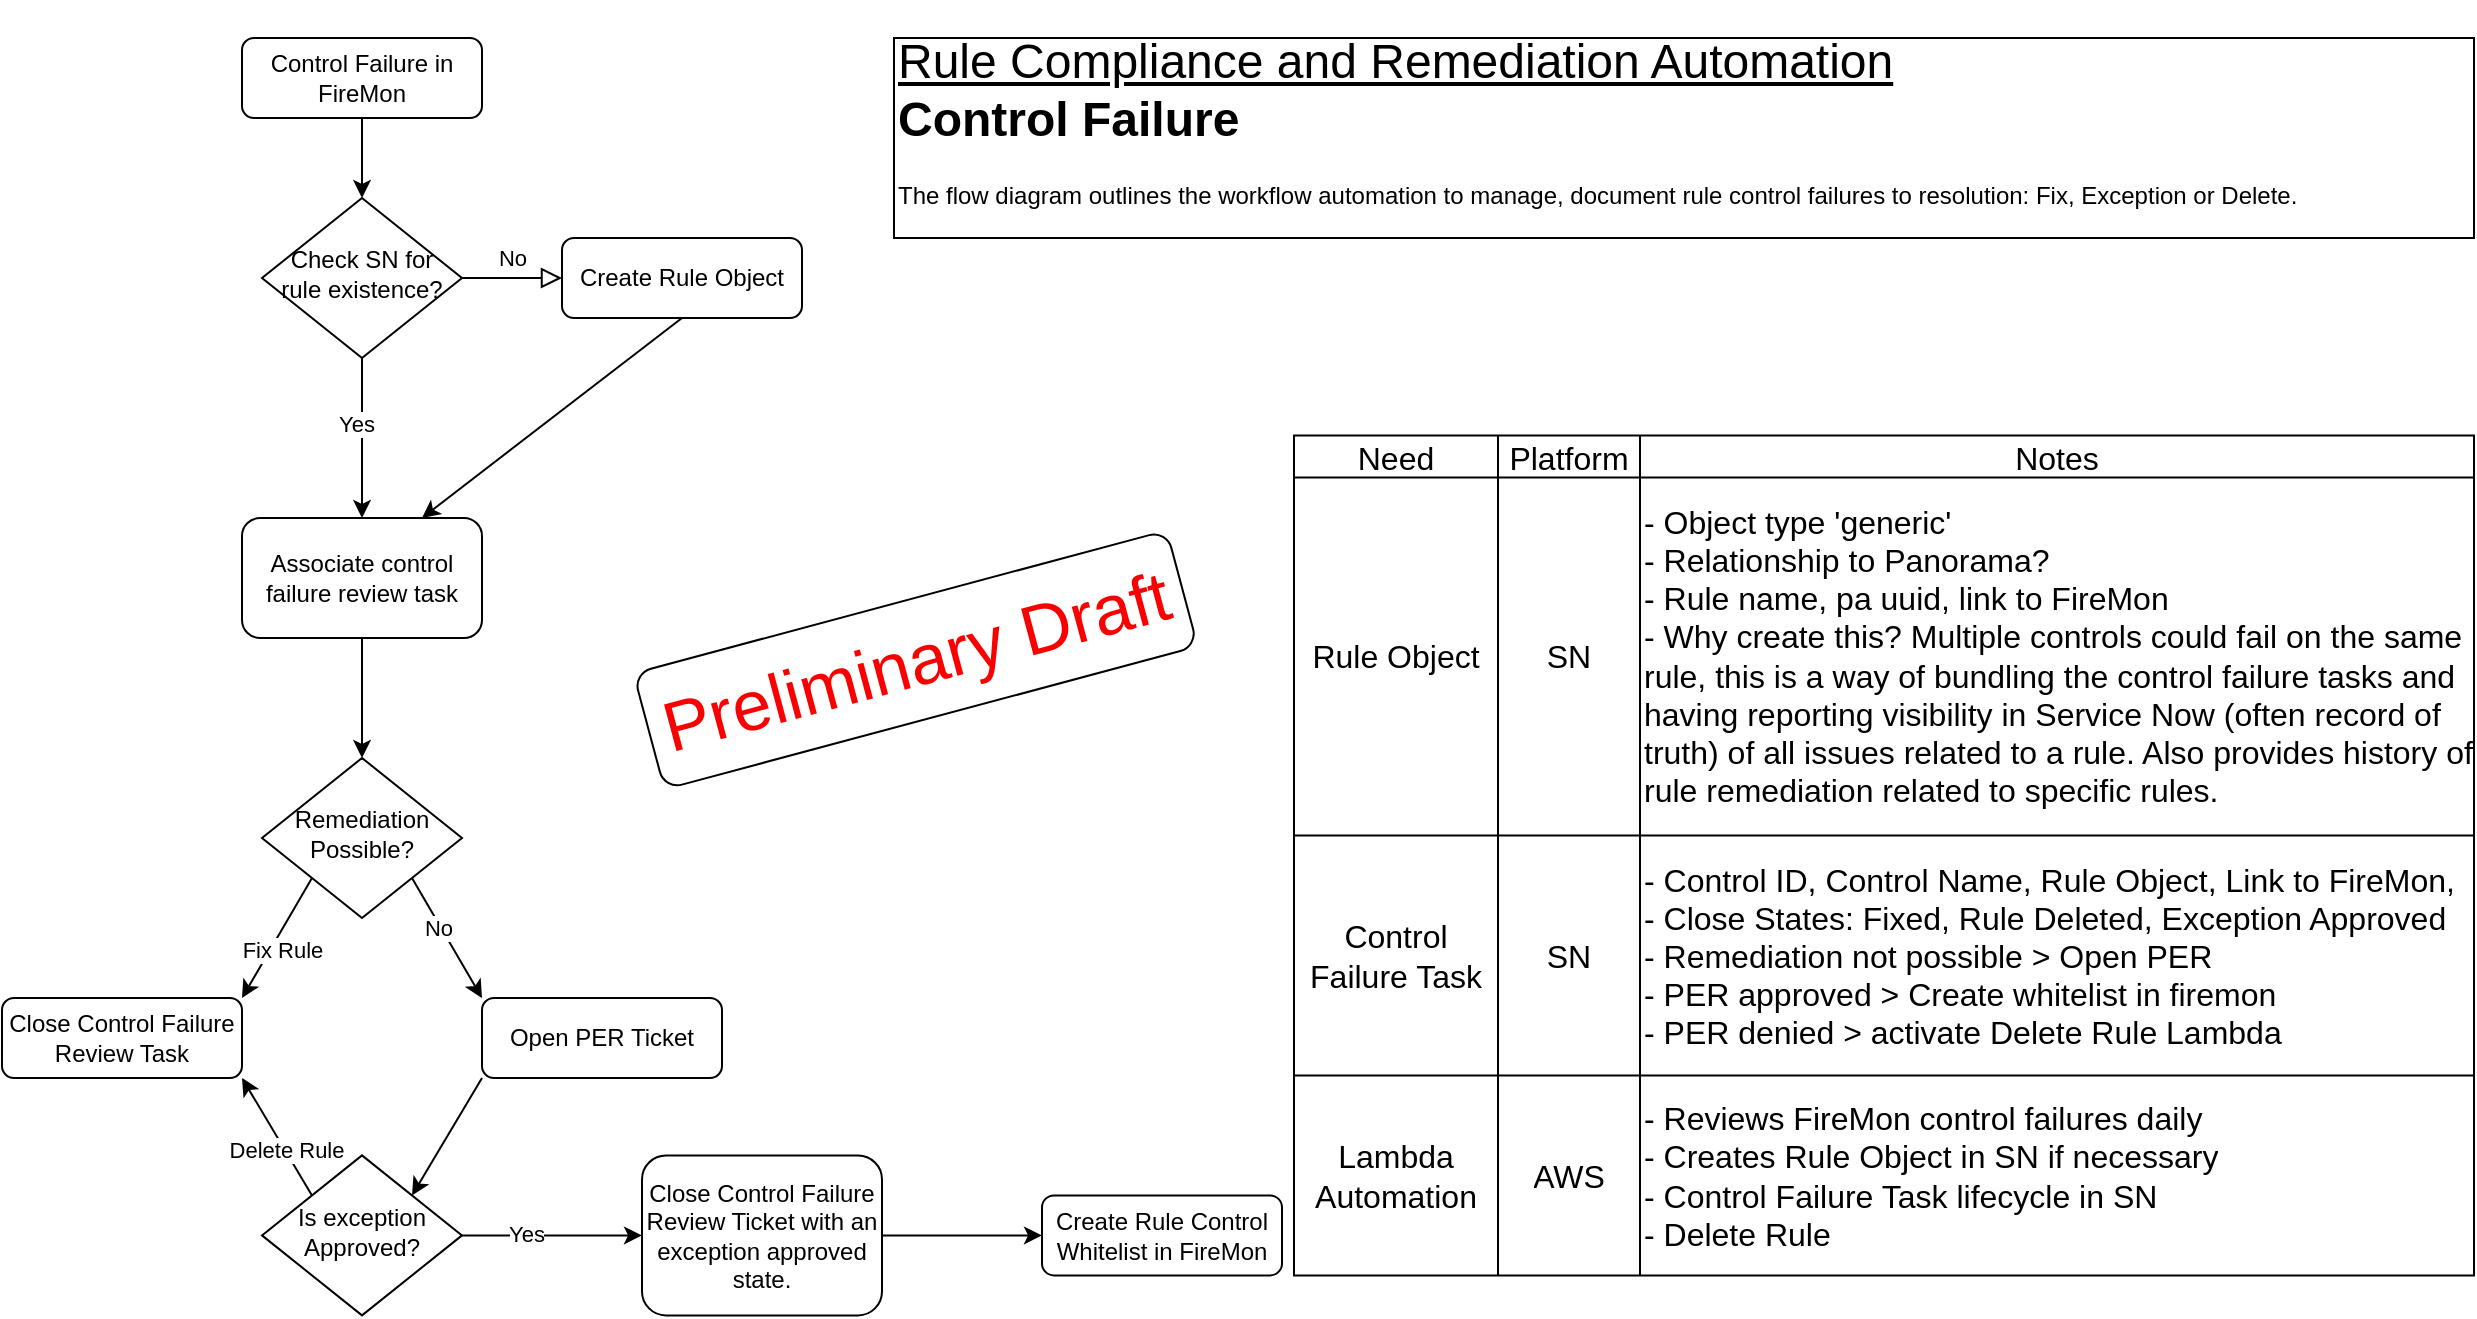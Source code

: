 <mxfile version="28.2.5">
  <diagram id="C5RBs43oDa-KdzZeNtuy" name="Page-1">
    <mxGraphModel dx="1426" dy="743" grid="1" gridSize="10" guides="1" tooltips="1" connect="1" arrows="1" fold="1" page="1" pageScale="1" pageWidth="827" pageHeight="1169" math="0" shadow="0">
      <root>
        <mxCell id="WIyWlLk6GJQsqaUBKTNV-0" />
        <mxCell id="WIyWlLk6GJQsqaUBKTNV-1" parent="WIyWlLk6GJQsqaUBKTNV-0" />
        <mxCell id="AwS022Rujj1-3uTSAjEN-37" style="edgeStyle=orthogonalEdgeStyle;rounded=0;orthogonalLoop=1;jettySize=auto;html=1;exitX=0.5;exitY=1;exitDx=0;exitDy=0;entryX=0.5;entryY=0;entryDx=0;entryDy=0;" parent="WIyWlLk6GJQsqaUBKTNV-1" source="WIyWlLk6GJQsqaUBKTNV-3" target="WIyWlLk6GJQsqaUBKTNV-6" edge="1">
          <mxGeometry relative="1" as="geometry" />
        </mxCell>
        <mxCell id="WIyWlLk6GJQsqaUBKTNV-3" value="Control Failure in FireMon" style="rounded=1;whiteSpace=wrap;html=1;fontSize=12;glass=0;strokeWidth=1;shadow=0;" parent="WIyWlLk6GJQsqaUBKTNV-1" vertex="1">
          <mxGeometry x="214" y="40" width="120" height="40" as="geometry" />
        </mxCell>
        <mxCell id="WIyWlLk6GJQsqaUBKTNV-5" value="No" style="edgeStyle=orthogonalEdgeStyle;rounded=0;html=1;jettySize=auto;orthogonalLoop=1;fontSize=11;endArrow=block;endFill=0;endSize=8;strokeWidth=1;shadow=0;labelBackgroundColor=none;" parent="WIyWlLk6GJQsqaUBKTNV-1" source="WIyWlLk6GJQsqaUBKTNV-6" target="WIyWlLk6GJQsqaUBKTNV-7" edge="1">
          <mxGeometry y="10" relative="1" as="geometry">
            <mxPoint as="offset" />
          </mxGeometry>
        </mxCell>
        <mxCell id="AwS022Rujj1-3uTSAjEN-6" style="rounded=0;orthogonalLoop=1;jettySize=auto;html=1;exitX=0.5;exitY=1;exitDx=0;exitDy=0;entryX=0.5;entryY=0;entryDx=0;entryDy=0;" parent="WIyWlLk6GJQsqaUBKTNV-1" source="WIyWlLk6GJQsqaUBKTNV-6" target="AwS022Rujj1-3uTSAjEN-3" edge="1">
          <mxGeometry relative="1" as="geometry" />
        </mxCell>
        <mxCell id="AwS022Rujj1-3uTSAjEN-10" value="Yes" style="edgeLabel;html=1;align=center;verticalAlign=middle;resizable=0;points=[];" parent="AwS022Rujj1-3uTSAjEN-6" connectable="0" vertex="1">
          <mxGeometry x="-0.173" y="-3" relative="1" as="geometry">
            <mxPoint as="offset" />
          </mxGeometry>
        </mxCell>
        <mxCell id="WIyWlLk6GJQsqaUBKTNV-6" value="Check SN for rule existence?" style="rhombus;whiteSpace=wrap;html=1;shadow=0;fontFamily=Helvetica;fontSize=12;align=center;strokeWidth=1;spacing=6;spacingTop=-4;" parent="WIyWlLk6GJQsqaUBKTNV-1" vertex="1">
          <mxGeometry x="224" y="120" width="100" height="80" as="geometry" />
        </mxCell>
        <mxCell id="AwS022Rujj1-3uTSAjEN-5" style="rounded=0;orthogonalLoop=1;jettySize=auto;html=1;exitX=0.5;exitY=1;exitDx=0;exitDy=0;entryX=0.75;entryY=0;entryDx=0;entryDy=0;" parent="WIyWlLk6GJQsqaUBKTNV-1" source="WIyWlLk6GJQsqaUBKTNV-7" target="AwS022Rujj1-3uTSAjEN-3" edge="1">
          <mxGeometry relative="1" as="geometry">
            <mxPoint x="314" y="310" as="targetPoint" />
          </mxGeometry>
        </mxCell>
        <mxCell id="WIyWlLk6GJQsqaUBKTNV-7" value="Create Rule Object" style="rounded=1;whiteSpace=wrap;html=1;fontSize=12;glass=0;strokeWidth=1;shadow=0;" parent="WIyWlLk6GJQsqaUBKTNV-1" vertex="1">
          <mxGeometry x="374" y="140" width="120" height="40" as="geometry" />
        </mxCell>
        <mxCell id="AwS022Rujj1-3uTSAjEN-8" style="rounded=0;orthogonalLoop=1;jettySize=auto;html=1;exitX=0.5;exitY=1;exitDx=0;exitDy=0;entryX=0.5;entryY=0;entryDx=0;entryDy=0;" parent="WIyWlLk6GJQsqaUBKTNV-1" source="AwS022Rujj1-3uTSAjEN-3" target="AwS022Rujj1-3uTSAjEN-7" edge="1">
          <mxGeometry relative="1" as="geometry" />
        </mxCell>
        <mxCell id="AwS022Rujj1-3uTSAjEN-3" value="Associate control failure review task" style="rounded=1;whiteSpace=wrap;html=1;fontSize=12;glass=0;strokeWidth=1;shadow=0;" parent="WIyWlLk6GJQsqaUBKTNV-1" vertex="1">
          <mxGeometry x="214" y="280" width="120" height="60" as="geometry" />
        </mxCell>
        <mxCell id="AwS022Rujj1-3uTSAjEN-14" style="rounded=0;orthogonalLoop=1;jettySize=auto;html=1;exitX=0;exitY=1;exitDx=0;exitDy=0;entryX=1;entryY=0;entryDx=0;entryDy=0;" parent="WIyWlLk6GJQsqaUBKTNV-1" source="AwS022Rujj1-3uTSAjEN-7" target="AwS022Rujj1-3uTSAjEN-13" edge="1">
          <mxGeometry relative="1" as="geometry" />
        </mxCell>
        <mxCell id="AwS022Rujj1-3uTSAjEN-38" value="Fix Rule" style="edgeLabel;html=1;align=center;verticalAlign=middle;resizable=0;points=[];" parent="AwS022Rujj1-3uTSAjEN-14" connectable="0" vertex="1">
          <mxGeometry x="0.116" y="5" relative="1" as="geometry">
            <mxPoint as="offset" />
          </mxGeometry>
        </mxCell>
        <mxCell id="AwS022Rujj1-3uTSAjEN-18" style="rounded=0;orthogonalLoop=1;jettySize=auto;html=1;exitX=1;exitY=1;exitDx=0;exitDy=0;entryX=0;entryY=0;entryDx=0;entryDy=0;" parent="WIyWlLk6GJQsqaUBKTNV-1" source="AwS022Rujj1-3uTSAjEN-7" target="AwS022Rujj1-3uTSAjEN-17" edge="1">
          <mxGeometry relative="1" as="geometry" />
        </mxCell>
        <mxCell id="AwS022Rujj1-3uTSAjEN-19" value="No" style="edgeLabel;html=1;align=center;verticalAlign=middle;resizable=0;points=[];" parent="AwS022Rujj1-3uTSAjEN-18" connectable="0" vertex="1">
          <mxGeometry x="-0.19" y="-1" relative="1" as="geometry">
            <mxPoint as="offset" />
          </mxGeometry>
        </mxCell>
        <mxCell id="AwS022Rujj1-3uTSAjEN-7" value="Remediation Possible?" style="rhombus;whiteSpace=wrap;html=1;shadow=0;fontFamily=Helvetica;fontSize=12;align=center;strokeWidth=1;spacing=6;spacingTop=-4;" parent="WIyWlLk6GJQsqaUBKTNV-1" vertex="1">
          <mxGeometry x="224" y="400" width="100" height="80" as="geometry" />
        </mxCell>
        <mxCell id="AwS022Rujj1-3uTSAjEN-13" value="Close Control Failure Review Task" style="rounded=1;whiteSpace=wrap;html=1;fontSize=12;glass=0;strokeWidth=1;shadow=0;" parent="WIyWlLk6GJQsqaUBKTNV-1" vertex="1">
          <mxGeometry x="94" y="520" width="120" height="40" as="geometry" />
        </mxCell>
        <mxCell id="AwS022Rujj1-3uTSAjEN-23" style="rounded=0;orthogonalLoop=1;jettySize=auto;html=1;exitX=0;exitY=1;exitDx=0;exitDy=0;entryX=1;entryY=0;entryDx=0;entryDy=0;" parent="WIyWlLk6GJQsqaUBKTNV-1" source="AwS022Rujj1-3uTSAjEN-17" target="AwS022Rujj1-3uTSAjEN-22" edge="1">
          <mxGeometry relative="1" as="geometry" />
        </mxCell>
        <mxCell id="AwS022Rujj1-3uTSAjEN-17" value="Open PER Ticket" style="rounded=1;whiteSpace=wrap;html=1;fontSize=12;glass=0;strokeWidth=1;shadow=0;" parent="WIyWlLk6GJQsqaUBKTNV-1" vertex="1">
          <mxGeometry x="334" y="520" width="120" height="40" as="geometry" />
        </mxCell>
        <mxCell id="AwS022Rujj1-3uTSAjEN-26" style="rounded=0;orthogonalLoop=1;jettySize=auto;html=1;exitX=1;exitY=0.5;exitDx=0;exitDy=0;entryX=0;entryY=0.5;entryDx=0;entryDy=0;" parent="WIyWlLk6GJQsqaUBKTNV-1" source="AwS022Rujj1-3uTSAjEN-22" target="AwS022Rujj1-3uTSAjEN-25" edge="1">
          <mxGeometry relative="1" as="geometry" />
        </mxCell>
        <mxCell id="AwS022Rujj1-3uTSAjEN-28" value="Yes" style="edgeLabel;html=1;align=center;verticalAlign=middle;resizable=0;points=[];" parent="AwS022Rujj1-3uTSAjEN-26" connectable="0" vertex="1">
          <mxGeometry x="-0.286" y="1" relative="1" as="geometry">
            <mxPoint as="offset" />
          </mxGeometry>
        </mxCell>
        <mxCell id="AwS022Rujj1-3uTSAjEN-27" style="rounded=0;orthogonalLoop=1;jettySize=auto;html=1;exitX=0;exitY=0;exitDx=0;exitDy=0;entryX=1;entryY=1;entryDx=0;entryDy=0;" parent="WIyWlLk6GJQsqaUBKTNV-1" source="AwS022Rujj1-3uTSAjEN-22" target="AwS022Rujj1-3uTSAjEN-13" edge="1">
          <mxGeometry relative="1" as="geometry">
            <mxPoint x="134" y="650" as="targetPoint" />
          </mxGeometry>
        </mxCell>
        <mxCell id="AwS022Rujj1-3uTSAjEN-29" value="Delete Rule" style="edgeLabel;html=1;align=center;verticalAlign=middle;resizable=0;points=[];" parent="AwS022Rujj1-3uTSAjEN-27" connectable="0" vertex="1">
          <mxGeometry x="-0.229" relative="1" as="geometry">
            <mxPoint as="offset" />
          </mxGeometry>
        </mxCell>
        <mxCell id="AwS022Rujj1-3uTSAjEN-22" value="Is exception Approved?" style="rhombus;whiteSpace=wrap;html=1;shadow=0;fontFamily=Helvetica;fontSize=12;align=center;strokeWidth=1;spacing=6;spacingTop=-4;" parent="WIyWlLk6GJQsqaUBKTNV-1" vertex="1">
          <mxGeometry x="224" y="598.7" width="100" height="80" as="geometry" />
        </mxCell>
        <mxCell id="AwS022Rujj1-3uTSAjEN-40" style="edgeStyle=orthogonalEdgeStyle;rounded=0;orthogonalLoop=1;jettySize=auto;html=1;exitX=1;exitY=0.5;exitDx=0;exitDy=0;" parent="WIyWlLk6GJQsqaUBKTNV-1" source="AwS022Rujj1-3uTSAjEN-25" edge="1">
          <mxGeometry relative="1" as="geometry">
            <mxPoint x="614" y="638.7" as="targetPoint" />
          </mxGeometry>
        </mxCell>
        <mxCell id="AwS022Rujj1-3uTSAjEN-25" value="Close Control Failure Review Ticket with an exception approved state." style="rounded=1;whiteSpace=wrap;html=1;fontSize=12;glass=0;strokeWidth=1;shadow=0;" parent="WIyWlLk6GJQsqaUBKTNV-1" vertex="1">
          <mxGeometry x="414" y="598.7" width="120" height="80" as="geometry" />
        </mxCell>
        <mxCell id="AwS022Rujj1-3uTSAjEN-41" value="Create Rule Control Whitelist in FireMon" style="rounded=1;whiteSpace=wrap;html=1;fontSize=12;glass=0;strokeWidth=1;shadow=0;" parent="WIyWlLk6GJQsqaUBKTNV-1" vertex="1">
          <mxGeometry x="614" y="618.7" width="120" height="40" as="geometry" />
        </mxCell>
        <mxCell id="AwS022Rujj1-3uTSAjEN-42" value="" style="shape=table;startSize=0;container=1;collapsible=0;childLayout=tableLayout;fontSize=16;" parent="WIyWlLk6GJQsqaUBKTNV-1" vertex="1">
          <mxGeometry x="740" y="238.7" width="590" height="420" as="geometry" />
        </mxCell>
        <mxCell id="AwS022Rujj1-3uTSAjEN-43" value="" style="shape=tableRow;horizontal=0;startSize=0;swimlaneHead=0;swimlaneBody=0;strokeColor=inherit;top=0;left=0;bottom=0;right=0;collapsible=0;dropTarget=0;fillColor=none;points=[[0,0.5],[1,0.5]];portConstraint=eastwest;fontSize=16;" parent="AwS022Rujj1-3uTSAjEN-42" vertex="1">
          <mxGeometry width="590" height="21" as="geometry" />
        </mxCell>
        <mxCell id="AwS022Rujj1-3uTSAjEN-44" value="Need" style="shape=partialRectangle;html=1;whiteSpace=wrap;connectable=0;strokeColor=inherit;overflow=hidden;fillColor=none;top=0;left=0;bottom=0;right=0;pointerEvents=1;fontSize=16;" parent="AwS022Rujj1-3uTSAjEN-43" vertex="1">
          <mxGeometry width="102" height="21" as="geometry">
            <mxRectangle width="102" height="21" as="alternateBounds" />
          </mxGeometry>
        </mxCell>
        <mxCell id="AwS022Rujj1-3uTSAjEN-45" value="Platform" style="shape=partialRectangle;html=1;whiteSpace=wrap;connectable=0;strokeColor=inherit;overflow=hidden;fillColor=none;top=0;left=0;bottom=0;right=0;pointerEvents=1;fontSize=16;" parent="AwS022Rujj1-3uTSAjEN-43" vertex="1">
          <mxGeometry x="102" width="71" height="21" as="geometry">
            <mxRectangle width="71" height="21" as="alternateBounds" />
          </mxGeometry>
        </mxCell>
        <mxCell id="AwS022Rujj1-3uTSAjEN-46" value="Notes" style="shape=partialRectangle;html=1;whiteSpace=wrap;connectable=0;strokeColor=inherit;overflow=hidden;fillColor=none;top=0;left=0;bottom=0;right=0;pointerEvents=1;fontSize=16;" parent="AwS022Rujj1-3uTSAjEN-43" vertex="1">
          <mxGeometry x="173" width="417" height="21" as="geometry">
            <mxRectangle width="417" height="21" as="alternateBounds" />
          </mxGeometry>
        </mxCell>
        <mxCell id="AwS022Rujj1-3uTSAjEN-47" value="" style="shape=tableRow;horizontal=0;startSize=0;swimlaneHead=0;swimlaneBody=0;strokeColor=inherit;top=0;left=0;bottom=0;right=0;collapsible=0;dropTarget=0;fillColor=none;points=[[0,0.5],[1,0.5]];portConstraint=eastwest;fontSize=16;" parent="AwS022Rujj1-3uTSAjEN-42" vertex="1">
          <mxGeometry y="21" width="590" height="179" as="geometry" />
        </mxCell>
        <mxCell id="AwS022Rujj1-3uTSAjEN-48" value="Rule Object" style="shape=partialRectangle;html=1;whiteSpace=wrap;connectable=0;strokeColor=inherit;overflow=hidden;fillColor=none;top=0;left=0;bottom=0;right=0;pointerEvents=1;fontSize=16;" parent="AwS022Rujj1-3uTSAjEN-47" vertex="1">
          <mxGeometry width="102" height="179" as="geometry">
            <mxRectangle width="102" height="179" as="alternateBounds" />
          </mxGeometry>
        </mxCell>
        <mxCell id="AwS022Rujj1-3uTSAjEN-49" value="SN" style="shape=partialRectangle;html=1;whiteSpace=wrap;connectable=0;strokeColor=inherit;overflow=hidden;fillColor=none;top=0;left=0;bottom=0;right=0;pointerEvents=1;fontSize=16;" parent="AwS022Rujj1-3uTSAjEN-47" vertex="1">
          <mxGeometry x="102" width="71" height="179" as="geometry">
            <mxRectangle width="71" height="179" as="alternateBounds" />
          </mxGeometry>
        </mxCell>
        <mxCell id="AwS022Rujj1-3uTSAjEN-50" value="- Object type &#39;generic&#39;&lt;br&gt;- Relationship to Panorama?&lt;br&gt;- Rule name, pa uuid, link to FireMon&lt;div&gt;- Why create this? Multiple controls could fail on the same rule, this is a way of bundling the control failure tasks and having reporting visibility in Service Now (often record of truth) of all issues related to a rule. Also provides history of rule remediation related to specific rules.&lt;/div&gt;" style="shape=partialRectangle;html=1;whiteSpace=wrap;connectable=0;strokeColor=inherit;overflow=hidden;fillColor=none;top=0;left=0;bottom=0;right=0;pointerEvents=1;fontSize=16;align=left;" parent="AwS022Rujj1-3uTSAjEN-47" vertex="1">
          <mxGeometry x="173" width="417" height="179" as="geometry">
            <mxRectangle width="417" height="179" as="alternateBounds" />
          </mxGeometry>
        </mxCell>
        <mxCell id="AwS022Rujj1-3uTSAjEN-51" value="" style="shape=tableRow;horizontal=0;startSize=0;swimlaneHead=0;swimlaneBody=0;strokeColor=inherit;top=0;left=0;bottom=0;right=0;collapsible=0;dropTarget=0;fillColor=none;points=[[0,0.5],[1,0.5]];portConstraint=eastwest;fontSize=16;" parent="AwS022Rujj1-3uTSAjEN-42" vertex="1">
          <mxGeometry y="200" width="590" height="120" as="geometry" />
        </mxCell>
        <mxCell id="AwS022Rujj1-3uTSAjEN-52" value="Control Failure Task" style="shape=partialRectangle;html=1;whiteSpace=wrap;connectable=0;strokeColor=inherit;overflow=hidden;fillColor=none;top=0;left=0;bottom=0;right=0;pointerEvents=1;fontSize=16;" parent="AwS022Rujj1-3uTSAjEN-51" vertex="1">
          <mxGeometry width="102" height="120" as="geometry">
            <mxRectangle width="102" height="120" as="alternateBounds" />
          </mxGeometry>
        </mxCell>
        <mxCell id="AwS022Rujj1-3uTSAjEN-53" value="SN" style="shape=partialRectangle;html=1;whiteSpace=wrap;connectable=0;strokeColor=inherit;overflow=hidden;fillColor=none;top=0;left=0;bottom=0;right=0;pointerEvents=1;fontSize=16;" parent="AwS022Rujj1-3uTSAjEN-51" vertex="1">
          <mxGeometry x="102" width="71" height="120" as="geometry">
            <mxRectangle width="71" height="120" as="alternateBounds" />
          </mxGeometry>
        </mxCell>
        <mxCell id="AwS022Rujj1-3uTSAjEN-54" value="- Control ID, Control Name, Rule Object, Link to FireMon,&lt;div&gt;- Close States: Fixed, Rule Deleted, Exception Approved&lt;/div&gt;&lt;div&gt;- Remediation not possible &amp;gt; Open PER&lt;br&gt;- PER approved &amp;gt; Create whitelist in firemon&lt;/div&gt;&lt;div&gt;- PER denied &amp;gt; activate Delete Rule Lambda&lt;/div&gt;" style="shape=partialRectangle;html=1;whiteSpace=wrap;connectable=0;strokeColor=inherit;overflow=hidden;fillColor=none;top=0;left=0;bottom=0;right=0;pointerEvents=1;fontSize=16;align=left;" parent="AwS022Rujj1-3uTSAjEN-51" vertex="1">
          <mxGeometry x="173" width="417" height="120" as="geometry">
            <mxRectangle width="417" height="120" as="alternateBounds" />
          </mxGeometry>
        </mxCell>
        <mxCell id="AwS022Rujj1-3uTSAjEN-55" value="" style="shape=tableRow;horizontal=0;startSize=0;swimlaneHead=0;swimlaneBody=0;strokeColor=inherit;top=0;left=0;bottom=0;right=0;collapsible=0;dropTarget=0;fillColor=none;points=[[0,0.5],[1,0.5]];portConstraint=eastwest;fontSize=16;" parent="AwS022Rujj1-3uTSAjEN-42" vertex="1">
          <mxGeometry y="320" width="590" height="100" as="geometry" />
        </mxCell>
        <mxCell id="AwS022Rujj1-3uTSAjEN-56" value="Lambda Automation" style="shape=partialRectangle;html=1;whiteSpace=wrap;connectable=0;strokeColor=inherit;overflow=hidden;fillColor=none;top=0;left=0;bottom=0;right=0;pointerEvents=1;fontSize=16;" parent="AwS022Rujj1-3uTSAjEN-55" vertex="1">
          <mxGeometry width="102" height="100" as="geometry">
            <mxRectangle width="102" height="100" as="alternateBounds" />
          </mxGeometry>
        </mxCell>
        <mxCell id="AwS022Rujj1-3uTSAjEN-57" value="AWS" style="shape=partialRectangle;html=1;whiteSpace=wrap;connectable=0;strokeColor=inherit;overflow=hidden;fillColor=none;top=0;left=0;bottom=0;right=0;pointerEvents=1;fontSize=16;" parent="AwS022Rujj1-3uTSAjEN-55" vertex="1">
          <mxGeometry x="102" width="71" height="100" as="geometry">
            <mxRectangle width="71" height="100" as="alternateBounds" />
          </mxGeometry>
        </mxCell>
        <mxCell id="AwS022Rujj1-3uTSAjEN-58" value="- Reviews FireMon control failures daily&lt;br&gt;- Creates Rule Object in SN if necessary&lt;br&gt;- Control Failure Task lifecycle in SN&lt;div&gt;- Delete Rule&lt;/div&gt;" style="shape=partialRectangle;html=1;whiteSpace=wrap;connectable=0;strokeColor=inherit;overflow=hidden;fillColor=none;top=0;left=0;bottom=0;right=0;pointerEvents=1;fontSize=16;align=left;" parent="AwS022Rujj1-3uTSAjEN-55" vertex="1">
          <mxGeometry x="173" width="417" height="100" as="geometry">
            <mxRectangle width="417" height="100" as="alternateBounds" />
          </mxGeometry>
        </mxCell>
        <mxCell id="i5w6eRWlZnGXozr9hihg-4" value="&lt;h1 style=&quot;color: rgb(255, 255, 255);&quot;&gt;&lt;font style=&quot;color: rgb(0, 0, 0);&quot;&gt;&lt;span style=&quot;font-weight: 400;&quot;&gt;&lt;u&gt;Rule Compliance and Remediation Automation&lt;br&gt;&lt;/u&gt;&lt;/span&gt;Control Failure&lt;/font&gt;&lt;/h1&gt;&lt;p style=&quot;color: rgb(255, 255, 255);&quot;&gt;&lt;font style=&quot;color: rgb(0, 0, 0);&quot;&gt;The flow diagram outlines the workflow automation to manage, document rule control failures to resolution: Fix, Exception or Delete&lt;/font&gt;&lt;span style=&quot;color: light-dark(rgb(0, 0, 0), rgb(237, 237, 237)); background-color: transparent;&quot;&gt;.&lt;/span&gt;&lt;/p&gt;" style="rounded=0;whiteSpace=wrap;html=1;align=left;verticalAlign=bottom;" vertex="1" parent="WIyWlLk6GJQsqaUBKTNV-1">
          <mxGeometry x="540" y="40" width="790" height="100" as="geometry" />
        </mxCell>
        <mxCell id="i5w6eRWlZnGXozr9hihg-5" value="&lt;font style=&quot;font-size: 35px; color: light-dark(rgb(250, 0, 0), rgb(237, 237, 237));&quot;&gt;Preliminary Draft&lt;/font&gt;" style="rounded=1;whiteSpace=wrap;html=1;rotation=-15;" vertex="1" parent="WIyWlLk6GJQsqaUBKTNV-1">
          <mxGeometry x="412.81" y="320.94" width="276" height="60" as="geometry" />
        </mxCell>
      </root>
    </mxGraphModel>
  </diagram>
</mxfile>
